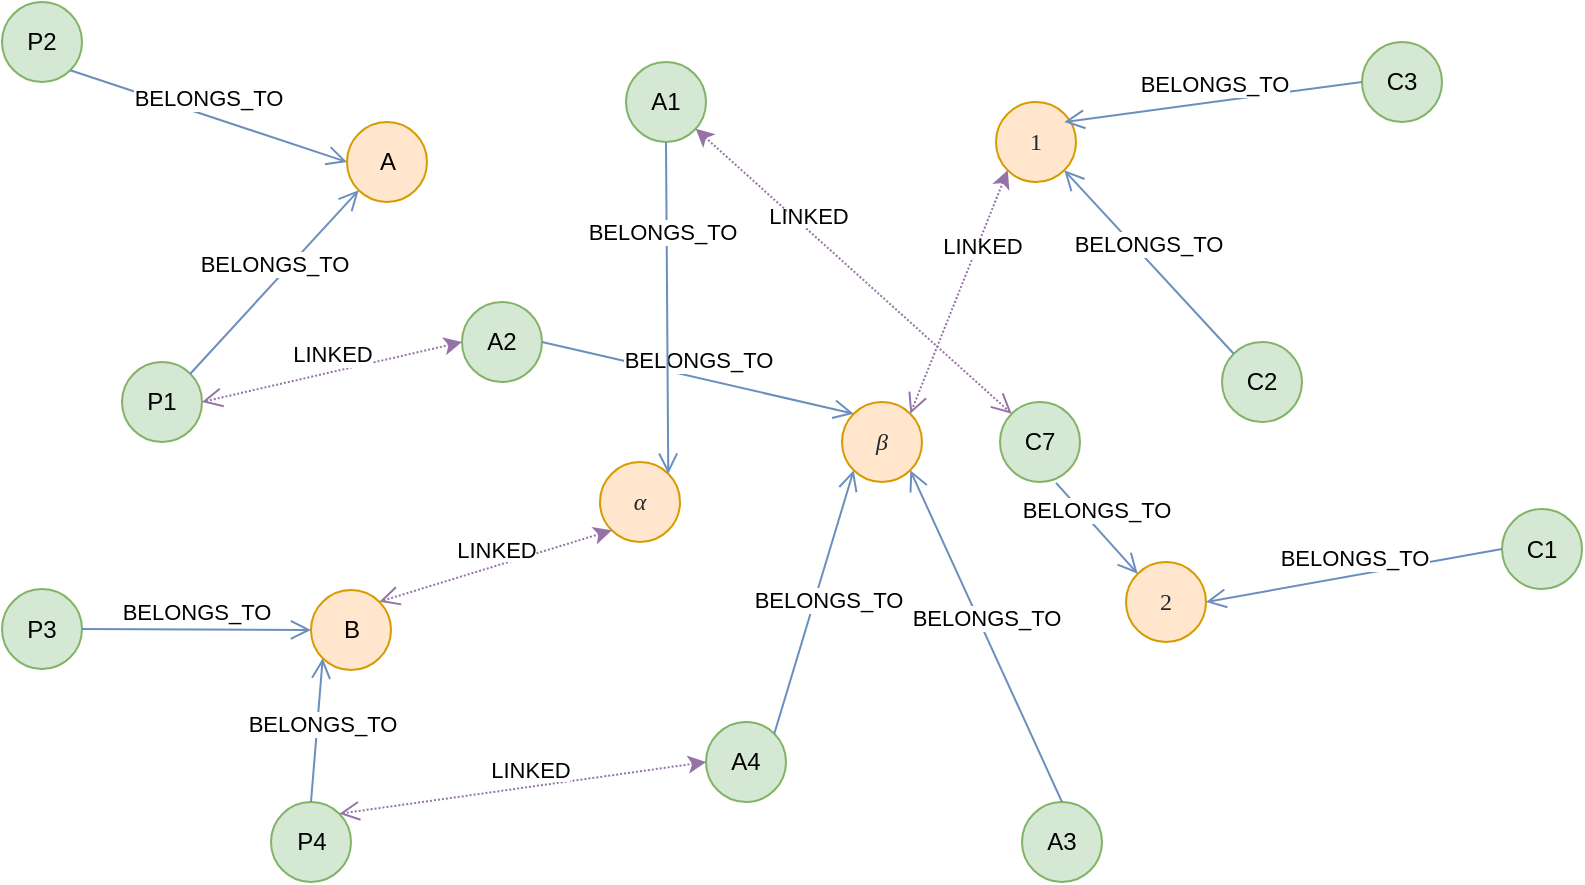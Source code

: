 <mxfile version="14.8.0" type="github">
  <diagram id="fsZIwqngfAWgFYjcoPJv" name="Page-1">
    <mxGraphModel dx="871" dy="-85" grid="1" gridSize="10" guides="1" tooltips="1" connect="1" arrows="1" fold="1" page="1" pageScale="1" pageWidth="827" pageHeight="1169" math="0" shadow="0">
      <root>
        <mxCell id="0" />
        <mxCell id="1" parent="0" />
        <mxCell id="i5rrG2KV7b-K8Bm2L8jd-1" value="A" style="ellipse;whiteSpace=wrap;html=1;aspect=fixed;verticalAlign=middle;fillColor=#ffe6cc;strokeColor=#d79b00;" parent="1" vertex="1">
          <mxGeometry x="672.5" y="1500" width="40" height="40" as="geometry" />
        </mxCell>
        <mxCell id="i5rrG2KV7b-K8Bm2L8jd-2" value="B" style="ellipse;whiteSpace=wrap;html=1;aspect=fixed;verticalAlign=middle;fillColor=#ffe6cc;strokeColor=#d79b00;" parent="1" vertex="1">
          <mxGeometry x="654.5" y="1734" width="40" height="40" as="geometry" />
        </mxCell>
        <mxCell id="i5rrG2KV7b-K8Bm2L8jd-3" value="&lt;span style=&quot;color: rgb(36 , 41 , 46) ; font-family: &amp;#34;katex_math&amp;#34; ; font-style: italic ; text-align: left&quot;&gt;β&lt;/span&gt;" style="ellipse;whiteSpace=wrap;html=1;aspect=fixed;verticalAlign=middle;fillColor=#ffe6cc;strokeColor=#d79b00;" parent="1" vertex="1">
          <mxGeometry x="920" y="1640" width="40" height="40" as="geometry" />
        </mxCell>
        <mxCell id="i5rrG2KV7b-K8Bm2L8jd-4" value="&lt;span style=&quot;color: rgb(36 , 41 , 46) ; font-family: &amp;#34;katex_math&amp;#34; ; font-style: italic ; text-align: left&quot;&gt;α&lt;/span&gt;" style="ellipse;whiteSpace=wrap;html=1;aspect=fixed;verticalAlign=middle;fillColor=#ffe6cc;strokeColor=#d79b00;" parent="1" vertex="1">
          <mxGeometry x="799" y="1670" width="40" height="40" as="geometry" />
        </mxCell>
        <mxCell id="i5rrG2KV7b-K8Bm2L8jd-5" value="&lt;span style=&quot;color: rgb(36 , 41 , 46) ; font-family: &amp;#34;katex_math&amp;#34; ; text-align: left&quot;&gt;1&lt;/span&gt;" style="ellipse;whiteSpace=wrap;html=1;aspect=fixed;verticalAlign=middle;fillColor=#ffe6cc;strokeColor=#d79b00;" parent="1" vertex="1">
          <mxGeometry x="997" y="1490" width="40" height="40" as="geometry" />
        </mxCell>
        <mxCell id="i5rrG2KV7b-K8Bm2L8jd-6" value="&lt;span style=&quot;color: rgb(36 , 41 , 46) ; font-family: &amp;#34;katex_math&amp;#34; ; text-align: left&quot;&gt;2&lt;/span&gt;" style="ellipse;whiteSpace=wrap;html=1;aspect=fixed;verticalAlign=middle;fillColor=#ffe6cc;strokeColor=#d79b00;" parent="1" vertex="1">
          <mxGeometry x="1062" y="1720" width="40" height="40" as="geometry" />
        </mxCell>
        <mxCell id="i5rrG2KV7b-K8Bm2L8jd-7" value="A4" style="ellipse;whiteSpace=wrap;html=1;aspect=fixed;verticalAlign=middle;fillColor=#d5e8d4;strokeColor=#82b366;" parent="1" vertex="1">
          <mxGeometry x="852" y="1800" width="40" height="40" as="geometry" />
        </mxCell>
        <mxCell id="i5rrG2KV7b-K8Bm2L8jd-8" value="A2" style="ellipse;whiteSpace=wrap;html=1;aspect=fixed;verticalAlign=middle;fillColor=#d5e8d4;strokeColor=#82b366;" parent="1" vertex="1">
          <mxGeometry x="730" y="1590" width="40" height="40" as="geometry" />
        </mxCell>
        <mxCell id="i5rrG2KV7b-K8Bm2L8jd-9" value="A3" style="ellipse;whiteSpace=wrap;html=1;aspect=fixed;verticalAlign=middle;fillColor=#d5e8d4;strokeColor=#82b366;" parent="1" vertex="1">
          <mxGeometry x="1010" y="1840" width="40" height="40" as="geometry" />
        </mxCell>
        <mxCell id="i5rrG2KV7b-K8Bm2L8jd-10" value="A1" style="ellipse;whiteSpace=wrap;html=1;aspect=fixed;verticalAlign=middle;fillColor=#d5e8d4;strokeColor=#82b366;" parent="1" vertex="1">
          <mxGeometry x="812" y="1470" width="40" height="40" as="geometry" />
        </mxCell>
        <mxCell id="i5rrG2KV7b-K8Bm2L8jd-11" value="P1" style="ellipse;whiteSpace=wrap;html=1;aspect=fixed;verticalAlign=middle;fillColor=#d5e8d4;strokeColor=#82b366;" parent="1" vertex="1">
          <mxGeometry x="560" y="1620" width="40" height="40" as="geometry" />
        </mxCell>
        <mxCell id="i5rrG2KV7b-K8Bm2L8jd-12" value="P2" style="ellipse;whiteSpace=wrap;html=1;aspect=fixed;verticalAlign=middle;fillColor=#d5e8d4;strokeColor=#82b366;" parent="1" vertex="1">
          <mxGeometry x="500" y="1440" width="40" height="40" as="geometry" />
        </mxCell>
        <mxCell id="i5rrG2KV7b-K8Bm2L8jd-13" value="P3" style="ellipse;whiteSpace=wrap;html=1;aspect=fixed;verticalAlign=middle;fillColor=#d5e8d4;strokeColor=#82b366;" parent="1" vertex="1">
          <mxGeometry x="500" y="1733.5" width="40" height="40" as="geometry" />
        </mxCell>
        <mxCell id="i5rrG2KV7b-K8Bm2L8jd-14" value="P4" style="ellipse;whiteSpace=wrap;html=1;aspect=fixed;verticalAlign=middle;fillColor=#d5e8d4;strokeColor=#82b366;" parent="1" vertex="1">
          <mxGeometry x="634.5" y="1840" width="40" height="40" as="geometry" />
        </mxCell>
        <mxCell id="i5rrG2KV7b-K8Bm2L8jd-15" value="&lt;font style=&quot;font-size: 11px&quot;&gt;BELONGS_TO&lt;/font&gt;" style="html=1;verticalAlign=bottom;endArrow=open;endSize=8;entryX=0;entryY=1;entryDx=0;entryDy=0;exitX=1;exitY=0;exitDx=0;exitDy=0;fontSize=9;fillColor=#dae8fc;strokeColor=#6c8ebf;" parent="1" source="i5rrG2KV7b-K8Bm2L8jd-11" target="i5rrG2KV7b-K8Bm2L8jd-1" edge="1">
          <mxGeometry relative="1" as="geometry">
            <mxPoint x="830" y="1620" as="sourcePoint" />
            <mxPoint x="750" y="1620" as="targetPoint" />
          </mxGeometry>
        </mxCell>
        <mxCell id="i5rrG2KV7b-K8Bm2L8jd-16" value="&lt;font style=&quot;font-size: 11px&quot;&gt;BELONGS_TO&lt;/font&gt;" style="html=1;verticalAlign=bottom;endArrow=open;endSize=8;entryX=0;entryY=0.5;entryDx=0;entryDy=0;exitX=1;exitY=1;exitDx=0;exitDy=0;fontSize=9;fillColor=#dae8fc;strokeColor=#6c8ebf;" parent="1" source="i5rrG2KV7b-K8Bm2L8jd-12" target="i5rrG2KV7b-K8Bm2L8jd-1" edge="1">
          <mxGeometry relative="1" as="geometry">
            <mxPoint x="550" y="1600" as="sourcePoint" />
            <mxPoint x="659" y="1600" as="targetPoint" />
          </mxGeometry>
        </mxCell>
        <mxCell id="i5rrG2KV7b-K8Bm2L8jd-17" value="&lt;font style=&quot;font-size: 11px&quot;&gt;BELONGS_TO&lt;/font&gt;" style="html=1;verticalAlign=bottom;endArrow=open;endSize=8;entryX=0;entryY=0.5;entryDx=0;entryDy=0;exitX=1;exitY=0.5;exitDx=0;exitDy=0;fontSize=9;fillColor=#dae8fc;strokeColor=#6c8ebf;" parent="1" source="i5rrG2KV7b-K8Bm2L8jd-13" target="i5rrG2KV7b-K8Bm2L8jd-2" edge="1">
          <mxGeometry relative="1" as="geometry">
            <mxPoint x="561.002" y="1755.718" as="sourcePoint" />
            <mxPoint x="611.718" y="1680.002" as="targetPoint" />
          </mxGeometry>
        </mxCell>
        <mxCell id="i5rrG2KV7b-K8Bm2L8jd-18" value="&lt;font style=&quot;font-size: 11px&quot;&gt;BELONGS_TO&lt;/font&gt;" style="html=1;verticalAlign=bottom;endArrow=open;endSize=8;entryX=0;entryY=1;entryDx=0;entryDy=0;exitX=0.5;exitY=0;exitDx=0;exitDy=0;fontSize=9;fillColor=#dae8fc;strokeColor=#6c8ebf;" parent="1" source="i5rrG2KV7b-K8Bm2L8jd-14" target="i5rrG2KV7b-K8Bm2L8jd-2" edge="1">
          <mxGeometry x="-0.157" y="-3" relative="1" as="geometry">
            <mxPoint x="582.642" y="1831.718" as="sourcePoint" />
            <mxPoint x="682.358" y="1780.002" as="targetPoint" />
            <mxPoint as="offset" />
          </mxGeometry>
        </mxCell>
        <mxCell id="i5rrG2KV7b-K8Bm2L8jd-19" value="&lt;font style=&quot;font-size: 11px ; line-height: 50%&quot;&gt;LINKED&lt;/font&gt;" style="html=1;verticalAlign=bottom;endArrow=open;endSize=8;fontSize=6;entryX=1;entryY=0;entryDx=0;entryDy=0;dashed=1;dashPattern=1 1;startArrow=classic;startFill=1;fillColor=#e1d5e7;strokeColor=#9673a6;exitX=0;exitY=1;exitDx=0;exitDy=0;" parent="1" source="i5rrG2KV7b-K8Bm2L8jd-4" target="i5rrG2KV7b-K8Bm2L8jd-2" edge="1">
          <mxGeometry relative="1" as="geometry">
            <mxPoint x="793" y="1690" as="sourcePoint" />
            <mxPoint x="690" y="1750" as="targetPoint" />
          </mxGeometry>
        </mxCell>
        <mxCell id="i5rrG2KV7b-K8Bm2L8jd-20" value="&lt;font style=&quot;font-size: 11px&quot;&gt;BELONGS_TO&lt;/font&gt;" style="html=1;verticalAlign=bottom;endArrow=open;endSize=8;exitX=1;exitY=0;exitDx=0;exitDy=0;fontSize=9;fillColor=#dae8fc;strokeColor=#6c8ebf;entryX=0;entryY=1;entryDx=0;entryDy=0;" parent="1" source="i5rrG2KV7b-K8Bm2L8jd-7" target="i5rrG2KV7b-K8Bm2L8jd-3" edge="1">
          <mxGeometry x="-0.085" y="-9" relative="1" as="geometry">
            <mxPoint x="897.002" y="1631.718" as="sourcePoint" />
            <mxPoint x="929" y="1680" as="targetPoint" />
            <mxPoint as="offset" />
          </mxGeometry>
        </mxCell>
        <mxCell id="i5rrG2KV7b-K8Bm2L8jd-21" value="&lt;font style=&quot;font-size: 11px&quot;&gt;BELONGS_TO&lt;/font&gt;" style="html=1;verticalAlign=bottom;endArrow=open;endSize=8;exitX=1;exitY=0.5;exitDx=0;exitDy=0;fontSize=9;entryX=0;entryY=0;entryDx=0;entryDy=0;fillColor=#dae8fc;strokeColor=#6c8ebf;" parent="1" source="i5rrG2KV7b-K8Bm2L8jd-8" target="i5rrG2KV7b-K8Bm2L8jd-3" edge="1">
          <mxGeometry relative="1" as="geometry">
            <mxPoint x="887" y="1580" as="sourcePoint" />
            <mxPoint x="850" y="1680" as="targetPoint" />
          </mxGeometry>
        </mxCell>
        <mxCell id="i5rrG2KV7b-K8Bm2L8jd-22" value="&lt;font style=&quot;font-size: 11px&quot;&gt;BELONGS_TO&lt;/font&gt;" style="html=1;verticalAlign=bottom;endArrow=open;endSize=8;fontSize=9;exitX=0.5;exitY=0;exitDx=0;exitDy=0;entryX=1;entryY=1;entryDx=0;entryDy=0;fillColor=#dae8fc;strokeColor=#6c8ebf;" parent="1" source="i5rrG2KV7b-K8Bm2L8jd-9" target="i5rrG2KV7b-K8Bm2L8jd-3" edge="1">
          <mxGeometry relative="1" as="geometry">
            <mxPoint x="970" y="1740" as="sourcePoint" />
            <mxPoint x="860" y="1690" as="targetPoint" />
          </mxGeometry>
        </mxCell>
        <mxCell id="i5rrG2KV7b-K8Bm2L8jd-23" value="&lt;font style=&quot;font-size: 11px&quot;&gt;LINKED&lt;/font&gt;" style="html=1;verticalAlign=bottom;endArrow=open;endSize=8;exitX=0;exitY=0.5;exitDx=0;exitDy=0;fontSize=9;entryX=1;entryY=0.5;entryDx=0;entryDy=0;dashed=1;dashPattern=1 1;startArrow=classic;startFill=1;fillColor=#e1d5e7;strokeColor=#9673a6;" parent="1" source="i5rrG2KV7b-K8Bm2L8jd-8" target="i5rrG2KV7b-K8Bm2L8jd-11" edge="1">
          <mxGeometry relative="1" as="geometry">
            <mxPoint x="824.5" y="1700" as="sourcePoint" />
            <mxPoint x="698.642" y="1749.858" as="targetPoint" />
          </mxGeometry>
        </mxCell>
        <mxCell id="i5rrG2KV7b-K8Bm2L8jd-24" value="&lt;font style=&quot;font-size: 11px ; line-height: 50%&quot;&gt;LINKED&lt;/font&gt;" style="html=1;verticalAlign=bottom;endArrow=open;endSize=8;fontSize=6;entryX=1;entryY=0;entryDx=0;entryDy=0;dashed=1;dashPattern=1 1;startArrow=classic;startFill=1;fillColor=#e1d5e7;strokeColor=#9673a6;exitX=0;exitY=0.5;exitDx=0;exitDy=0;" parent="1" source="i5rrG2KV7b-K8Bm2L8jd-7" target="i5rrG2KV7b-K8Bm2L8jd-14" edge="1">
          <mxGeometry x="-0.041" relative="1" as="geometry">
            <mxPoint x="720" y="1810" as="sourcePoint" />
            <mxPoint x="698.642" y="1749.858" as="targetPoint" />
            <mxPoint as="offset" />
          </mxGeometry>
        </mxCell>
        <mxCell id="i5rrG2KV7b-K8Bm2L8jd-25" value="&lt;font style=&quot;font-size: 11px&quot;&gt;BELONGS_TO&lt;/font&gt;" style="html=1;verticalAlign=bottom;endArrow=open;endSize=8;exitX=0.5;exitY=1;exitDx=0;exitDy=0;fontSize=9;entryX=1;entryY=0;entryDx=0;entryDy=0;fillColor=#dae8fc;strokeColor=#6c8ebf;" parent="1" source="i5rrG2KV7b-K8Bm2L8jd-10" target="i5rrG2KV7b-K8Bm2L8jd-4" edge="1">
          <mxGeometry x="-0.351" y="-2" relative="1" as="geometry">
            <mxPoint x="762.5" y="1650" as="sourcePoint" />
            <mxPoint x="935.858" y="1655.858" as="targetPoint" />
            <mxPoint as="offset" />
          </mxGeometry>
        </mxCell>
        <mxCell id="i5rrG2KV7b-K8Bm2L8jd-26" value="C3" style="ellipse;whiteSpace=wrap;html=1;aspect=fixed;verticalAlign=middle;fillColor=#d5e8d4;strokeColor=#82b366;" parent="1" vertex="1">
          <mxGeometry x="1180" y="1460" width="40" height="40" as="geometry" />
        </mxCell>
        <mxCell id="i5rrG2KV7b-K8Bm2L8jd-27" value="C2" style="ellipse;whiteSpace=wrap;html=1;aspect=fixed;verticalAlign=middle;fillColor=#d5e8d4;strokeColor=#82b366;" parent="1" vertex="1">
          <mxGeometry x="1110" y="1610" width="40" height="40" as="geometry" />
        </mxCell>
        <mxCell id="i5rrG2KV7b-K8Bm2L8jd-28" value="&lt;font style=&quot;font-size: 11px&quot;&gt;BELONGS_TO&lt;/font&gt;" style="html=1;verticalAlign=bottom;endArrow=open;endSize=8;exitX=0;exitY=0.5;exitDx=0;exitDy=0;fontSize=9;entryX=0.854;entryY=0.25;entryDx=0;entryDy=0;fillColor=#dae8fc;strokeColor=#6c8ebf;entryPerimeter=0;" parent="1" source="i5rrG2KV7b-K8Bm2L8jd-26" target="i5rrG2KV7b-K8Bm2L8jd-5" edge="1">
          <mxGeometry relative="1" as="geometry">
            <mxPoint x="1159.998" y="1508.282" as="sourcePoint" />
            <mxPoint x="1101.782" y="1609.998" as="targetPoint" />
          </mxGeometry>
        </mxCell>
        <mxCell id="i5rrG2KV7b-K8Bm2L8jd-29" value="&lt;font style=&quot;font-size: 11px&quot;&gt;BELONGS_TO&lt;/font&gt;" style="html=1;verticalAlign=bottom;endArrow=open;endSize=8;exitX=0;exitY=0;exitDx=0;exitDy=0;fontSize=9;entryX=1;entryY=1;entryDx=0;entryDy=0;fillColor=#dae8fc;strokeColor=#6c8ebf;" parent="1" source="i5rrG2KV7b-K8Bm2L8jd-27" target="i5rrG2KV7b-K8Bm2L8jd-5" edge="1">
          <mxGeometry relative="1" as="geometry">
            <mxPoint x="1125.858" y="1574.142" as="sourcePoint" />
            <mxPoint x="1024.16" y="1590" as="targetPoint" />
          </mxGeometry>
        </mxCell>
        <mxCell id="i5rrG2KV7b-K8Bm2L8jd-30" value="C1" style="ellipse;whiteSpace=wrap;html=1;aspect=fixed;verticalAlign=middle;fillColor=#d5e8d4;strokeColor=#82b366;" parent="1" vertex="1">
          <mxGeometry x="1250" y="1693.5" width="40" height="40" as="geometry" />
        </mxCell>
        <mxCell id="i5rrG2KV7b-K8Bm2L8jd-31" value="C7" style="ellipse;whiteSpace=wrap;html=1;aspect=fixed;verticalAlign=middle;fillColor=#d5e8d4;strokeColor=#82b366;" parent="1" vertex="1">
          <mxGeometry x="999" y="1640" width="40" height="40" as="geometry" />
        </mxCell>
        <mxCell id="i5rrG2KV7b-K8Bm2L8jd-32" value="&lt;font style=&quot;font-size: 11px&quot;&gt;BELONGS_TO&lt;/font&gt;" style="html=1;verticalAlign=bottom;endArrow=open;endSize=8;exitX=0.7;exitY=1.01;exitDx=0;exitDy=0;fontSize=9;entryX=0;entryY=0;entryDx=0;entryDy=0;fillColor=#dae8fc;strokeColor=#6c8ebf;exitPerimeter=0;" parent="1" source="i5rrG2KV7b-K8Bm2L8jd-31" target="i5rrG2KV7b-K8Bm2L8jd-6" edge="1">
          <mxGeometry relative="1" as="geometry">
            <mxPoint x="1155.858" y="1615.858" as="sourcePoint" />
            <mxPoint x="1024.142" y="1614.142" as="targetPoint" />
          </mxGeometry>
        </mxCell>
        <mxCell id="i5rrG2KV7b-K8Bm2L8jd-33" value="&lt;font style=&quot;font-size: 11px&quot;&gt;BELONGS_TO&lt;/font&gt;" style="html=1;verticalAlign=bottom;endArrow=open;endSize=8;exitX=0;exitY=0.5;exitDx=0;exitDy=0;fontSize=9;entryX=1;entryY=0.5;entryDx=0;entryDy=0;fillColor=#dae8fc;strokeColor=#6c8ebf;" parent="1" source="i5rrG2KV7b-K8Bm2L8jd-30" target="i5rrG2KV7b-K8Bm2L8jd-6" edge="1">
          <mxGeometry relative="1" as="geometry">
            <mxPoint x="1037" y="1690.4" as="sourcePoint" />
            <mxPoint x="1077.858" y="1735.858" as="targetPoint" />
          </mxGeometry>
        </mxCell>
        <mxCell id="i5rrG2KV7b-K8Bm2L8jd-34" value="&lt;font style=&quot;font-size: 11px ; line-height: 50%&quot;&gt;LINKED&lt;/font&gt;" style="html=1;verticalAlign=bottom;endArrow=open;endSize=8;fontSize=6;entryX=1;entryY=0;entryDx=0;entryDy=0;dashed=1;dashPattern=1 1;startArrow=classic;startFill=1;fillColor=#e1d5e7;strokeColor=#9673a6;exitX=0;exitY=1;exitDx=0;exitDy=0;" parent="1" source="i5rrG2KV7b-K8Bm2L8jd-5" target="i5rrG2KV7b-K8Bm2L8jd-3" edge="1">
          <mxGeometry x="-0.278" y="5" relative="1" as="geometry">
            <mxPoint x="855.5" y="1850" as="sourcePoint" />
            <mxPoint x="571" y="1840" as="targetPoint" />
            <mxPoint as="offset" />
          </mxGeometry>
        </mxCell>
        <mxCell id="i5rrG2KV7b-K8Bm2L8jd-35" value="&lt;font style=&quot;font-size: 11px ; line-height: 50%&quot;&gt;LINKED&lt;/font&gt;" style="html=1;verticalAlign=bottom;endArrow=open;endSize=8;fontSize=6;entryX=0;entryY=0;entryDx=0;entryDy=0;dashed=1;dashPattern=1 1;startArrow=classic;startFill=1;fillColor=#e1d5e7;strokeColor=#9673a6;" parent="1" source="i5rrG2KV7b-K8Bm2L8jd-10" target="i5rrG2KV7b-K8Bm2L8jd-31" edge="1">
          <mxGeometry x="-0.284" y="-1" relative="1" as="geometry">
            <mxPoint x="1012.858" y="1534.142" as="sourcePoint" />
            <mxPoint x="964.142" y="1655.858" as="targetPoint" />
            <mxPoint as="offset" />
          </mxGeometry>
        </mxCell>
      </root>
    </mxGraphModel>
  </diagram>
</mxfile>
